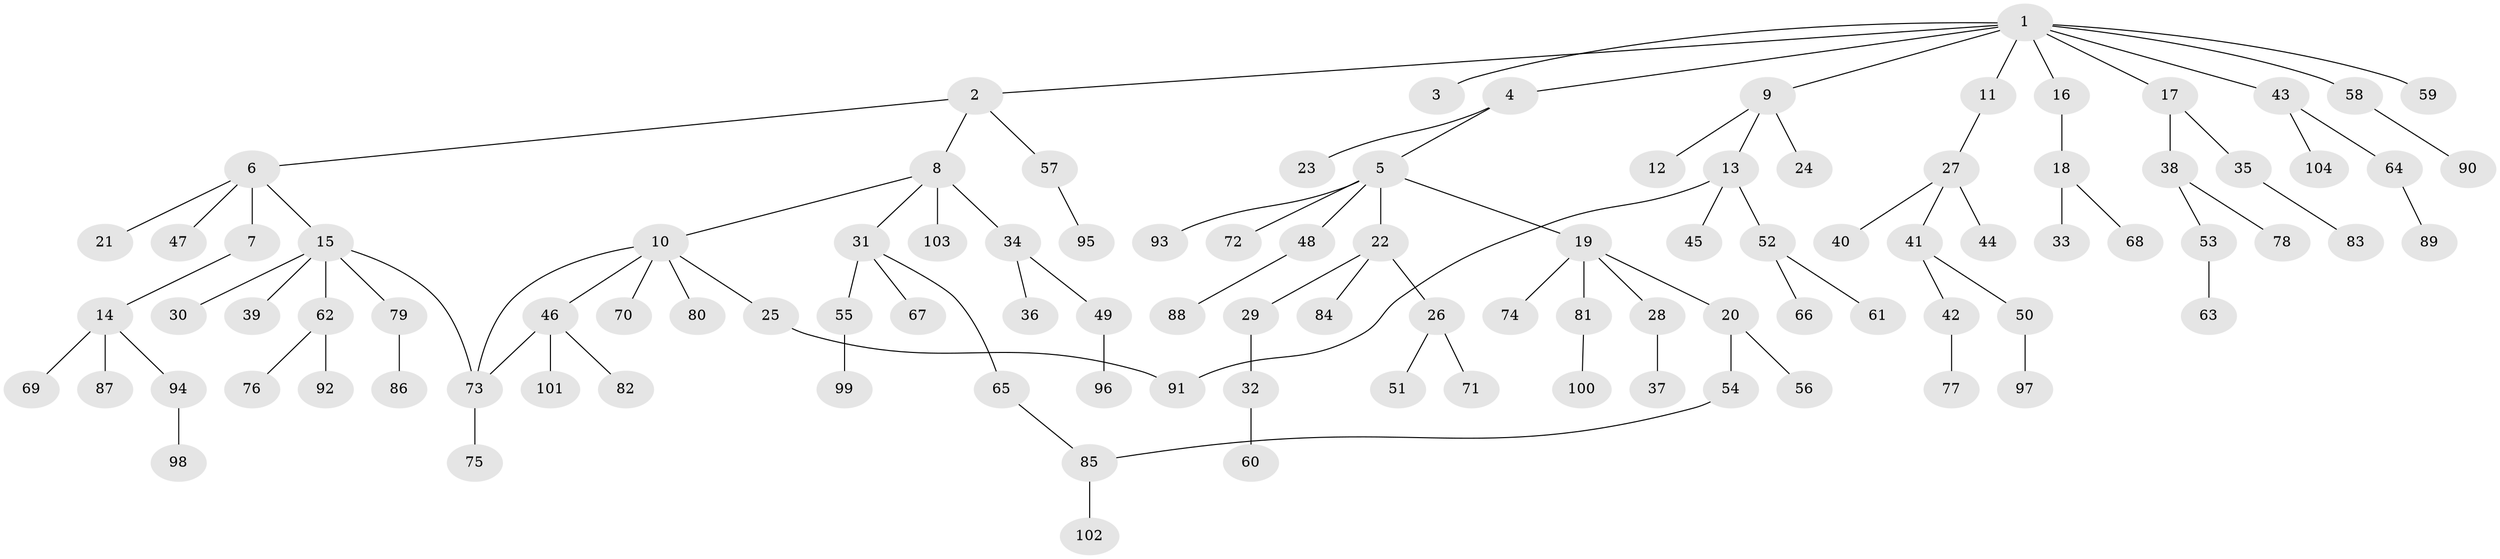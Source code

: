 // coarse degree distribution, {7: 0.018867924528301886, 4: 0.11320754716981132, 3: 0.1509433962264151, 2: 0.2830188679245283, 5: 0.018867924528301886, 1: 0.41509433962264153}
// Generated by graph-tools (version 1.1) at 2025/48/03/04/25 22:48:46]
// undirected, 104 vertices, 107 edges
graph export_dot {
  node [color=gray90,style=filled];
  1;
  2;
  3;
  4;
  5;
  6;
  7;
  8;
  9;
  10;
  11;
  12;
  13;
  14;
  15;
  16;
  17;
  18;
  19;
  20;
  21;
  22;
  23;
  24;
  25;
  26;
  27;
  28;
  29;
  30;
  31;
  32;
  33;
  34;
  35;
  36;
  37;
  38;
  39;
  40;
  41;
  42;
  43;
  44;
  45;
  46;
  47;
  48;
  49;
  50;
  51;
  52;
  53;
  54;
  55;
  56;
  57;
  58;
  59;
  60;
  61;
  62;
  63;
  64;
  65;
  66;
  67;
  68;
  69;
  70;
  71;
  72;
  73;
  74;
  75;
  76;
  77;
  78;
  79;
  80;
  81;
  82;
  83;
  84;
  85;
  86;
  87;
  88;
  89;
  90;
  91;
  92;
  93;
  94;
  95;
  96;
  97;
  98;
  99;
  100;
  101;
  102;
  103;
  104;
  1 -- 2;
  1 -- 3;
  1 -- 4;
  1 -- 9;
  1 -- 11;
  1 -- 16;
  1 -- 17;
  1 -- 43;
  1 -- 58;
  1 -- 59;
  2 -- 6;
  2 -- 8;
  2 -- 57;
  4 -- 5;
  4 -- 23;
  5 -- 19;
  5 -- 22;
  5 -- 48;
  5 -- 72;
  5 -- 93;
  6 -- 7;
  6 -- 15;
  6 -- 21;
  6 -- 47;
  7 -- 14;
  8 -- 10;
  8 -- 31;
  8 -- 34;
  8 -- 103;
  9 -- 12;
  9 -- 13;
  9 -- 24;
  10 -- 25;
  10 -- 46;
  10 -- 70;
  10 -- 80;
  10 -- 73;
  11 -- 27;
  13 -- 45;
  13 -- 52;
  13 -- 91;
  14 -- 69;
  14 -- 87;
  14 -- 94;
  15 -- 30;
  15 -- 39;
  15 -- 62;
  15 -- 79;
  15 -- 73;
  16 -- 18;
  17 -- 35;
  17 -- 38;
  18 -- 33;
  18 -- 68;
  19 -- 20;
  19 -- 28;
  19 -- 74;
  19 -- 81;
  20 -- 54;
  20 -- 56;
  22 -- 26;
  22 -- 29;
  22 -- 84;
  25 -- 91;
  26 -- 51;
  26 -- 71;
  27 -- 40;
  27 -- 41;
  27 -- 44;
  28 -- 37;
  29 -- 32;
  31 -- 55;
  31 -- 65;
  31 -- 67;
  32 -- 60;
  34 -- 36;
  34 -- 49;
  35 -- 83;
  38 -- 53;
  38 -- 78;
  41 -- 42;
  41 -- 50;
  42 -- 77;
  43 -- 64;
  43 -- 104;
  46 -- 73;
  46 -- 82;
  46 -- 101;
  48 -- 88;
  49 -- 96;
  50 -- 97;
  52 -- 61;
  52 -- 66;
  53 -- 63;
  54 -- 85;
  55 -- 99;
  57 -- 95;
  58 -- 90;
  62 -- 76;
  62 -- 92;
  64 -- 89;
  65 -- 85;
  73 -- 75;
  79 -- 86;
  81 -- 100;
  85 -- 102;
  94 -- 98;
}
